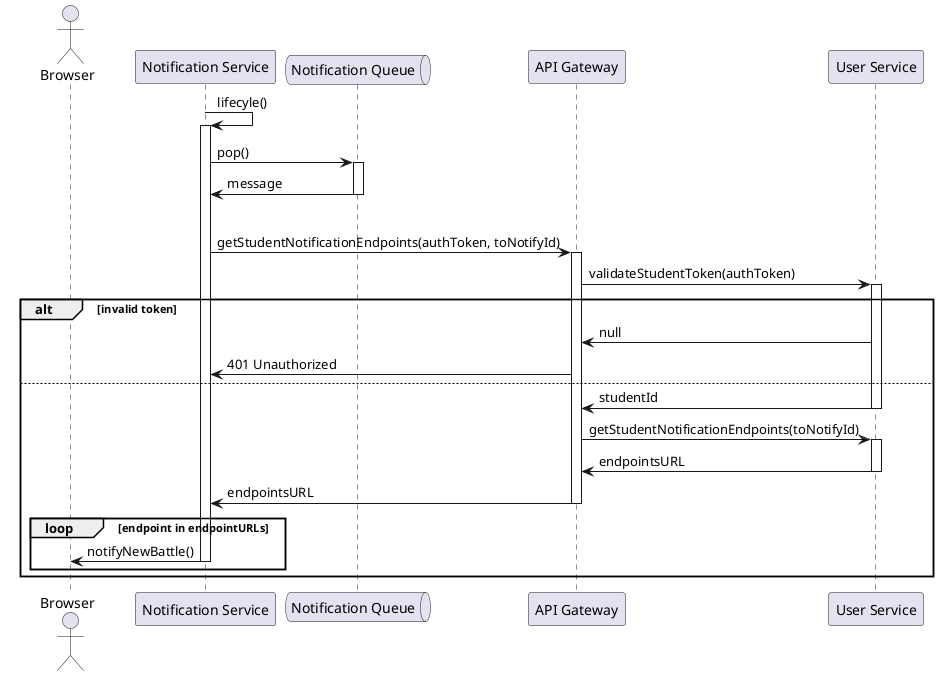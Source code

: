 @startuml RW0.4 - Send notification


actor Browser
participant "Notification Service" as notification
queue  "Notification Queue" as notificationQueue

participant "API Gateway" as gateway
participant "User Service" as auth



notification -> notification ++ : lifecyle()
notification -> notificationQueue ++: pop()
notification <- notificationQueue --: message

loop message.userIds
    notification -> gateway ++: getStudentNotificationEndpoints(authToken, toNotifyId)

    gateway -> auth ++ : validateStudentToken(authToken)
    alt invalid token
        gateway <- auth : null
        notification <- gateway : 401 Unauthorized
    else
    gateway <- auth -- : studentId
    gateway -> auth ++: getStudentNotificationEndpoints(toNotifyId)
    gateway <- auth --: endpointsURL
    notification <- gateway --: endpointsURL

    loop endpoint in endpointURLs
        notification -> Browser : notifyNewBattle()    
        deactivate notification
    end
end

@enduml